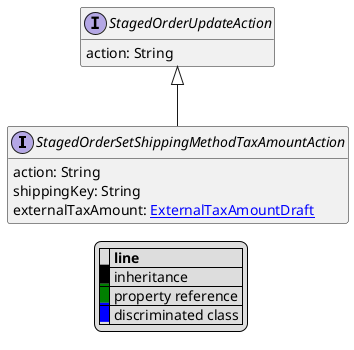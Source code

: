 @startuml

hide empty fields
hide empty methods
legend
|= |= line |
|<back:black>   </back>| inheritance |
|<back:green>   </back>| property reference |
|<back:blue>   </back>| discriminated class |
endlegend
interface StagedOrderSetShippingMethodTaxAmountAction [[StagedOrderSetShippingMethodTaxAmountAction.svg]] extends StagedOrderUpdateAction {
    action: String
    shippingKey: String
    externalTaxAmount: [[ExternalTaxAmountDraft.svg ExternalTaxAmountDraft]]
}
interface StagedOrderUpdateAction [[StagedOrderUpdateAction.svg]]  {
    action: String
}





@enduml
